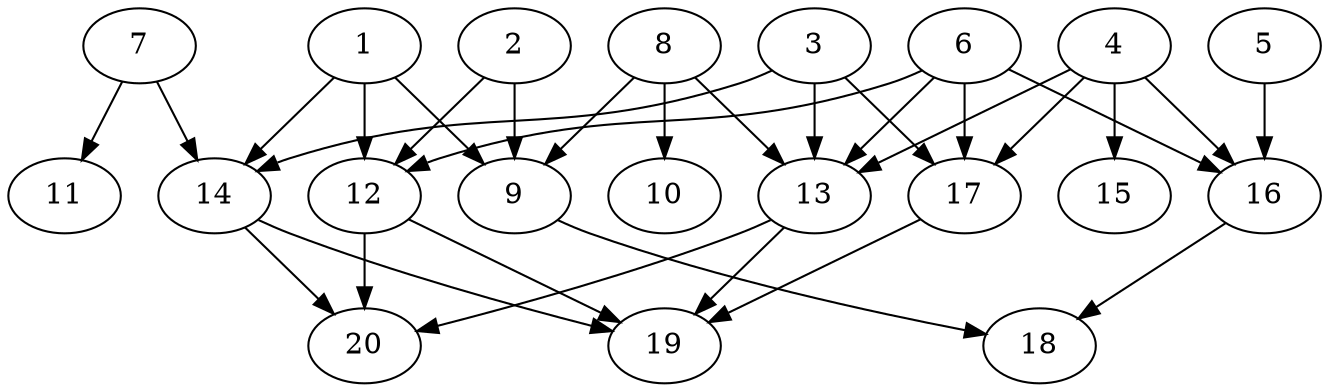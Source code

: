 // DAG automatically generated by daggen at Sat Jul 27 15:38:39 2019
// ./daggen --dot -n 20 --ccr 0.4 --fat 0.7 --regular 0.5 --density 0.4 --mindata 5242880 --maxdata 52428800 
digraph G {
  1 [size="121177600", alpha="0.02", expect_size="48471040"] 
  1 -> 9 [size ="48471040"]
  1 -> 12 [size ="48471040"]
  1 -> 14 [size ="48471040"]
  2 [size="24760320", alpha="0.15", expect_size="9904128"] 
  2 -> 9 [size ="9904128"]
  2 -> 12 [size ="9904128"]
  3 [size="106163200", alpha="0.04", expect_size="42465280"] 
  3 -> 13 [size ="42465280"]
  3 -> 14 [size ="42465280"]
  3 -> 17 [size ="42465280"]
  4 [size="60692480", alpha="0.17", expect_size="24276992"] 
  4 -> 13 [size ="24276992"]
  4 -> 15 [size ="24276992"]
  4 -> 16 [size ="24276992"]
  4 -> 17 [size ="24276992"]
  5 [size="62305280", alpha="0.16", expect_size="24922112"] 
  5 -> 16 [size ="24922112"]
  6 [size="81190400", alpha="0.09", expect_size="32476160"] 
  6 -> 12 [size ="32476160"]
  6 -> 13 [size ="32476160"]
  6 -> 16 [size ="32476160"]
  6 -> 17 [size ="32476160"]
  7 [size="49538560", alpha="0.01", expect_size="19815424"] 
  7 -> 11 [size ="19815424"]
  7 -> 14 [size ="19815424"]
  8 [size="47669760", alpha="0.04", expect_size="19067904"] 
  8 -> 9 [size ="19067904"]
  8 -> 10 [size ="19067904"]
  8 -> 13 [size ="19067904"]
  9 [size="18329600", alpha="0.15", expect_size="7331840"] 
  9 -> 18 [size ="7331840"]
  10 [size="130040320", alpha="0.09", expect_size="52016128"] 
  11 [size="23331840", alpha="0.10", expect_size="9332736"] 
  12 [size="33100800", alpha="0.18", expect_size="13240320"] 
  12 -> 19 [size ="13240320"]
  12 -> 20 [size ="13240320"]
  13 [size="121922560", alpha="0.01", expect_size="48769024"] 
  13 -> 19 [size ="48769024"]
  13 -> 20 [size ="48769024"]
  14 [size="28654080", alpha="0.08", expect_size="11461632"] 
  14 -> 19 [size ="11461632"]
  14 -> 20 [size ="11461632"]
  15 [size="13160960", alpha="0.06", expect_size="5264384"] 
  16 [size="107118080", alpha="0.18", expect_size="42847232"] 
  16 -> 18 [size ="42847232"]
  17 [size="43898880", alpha="0.19", expect_size="17559552"] 
  17 -> 19 [size ="17559552"]
  18 [size="48545280", alpha="0.13", expect_size="19418112"] 
  19 [size="69363200", alpha="0.01", expect_size="27745280"] 
  20 [size="41103360", alpha="0.01", expect_size="16441344"] 
}
